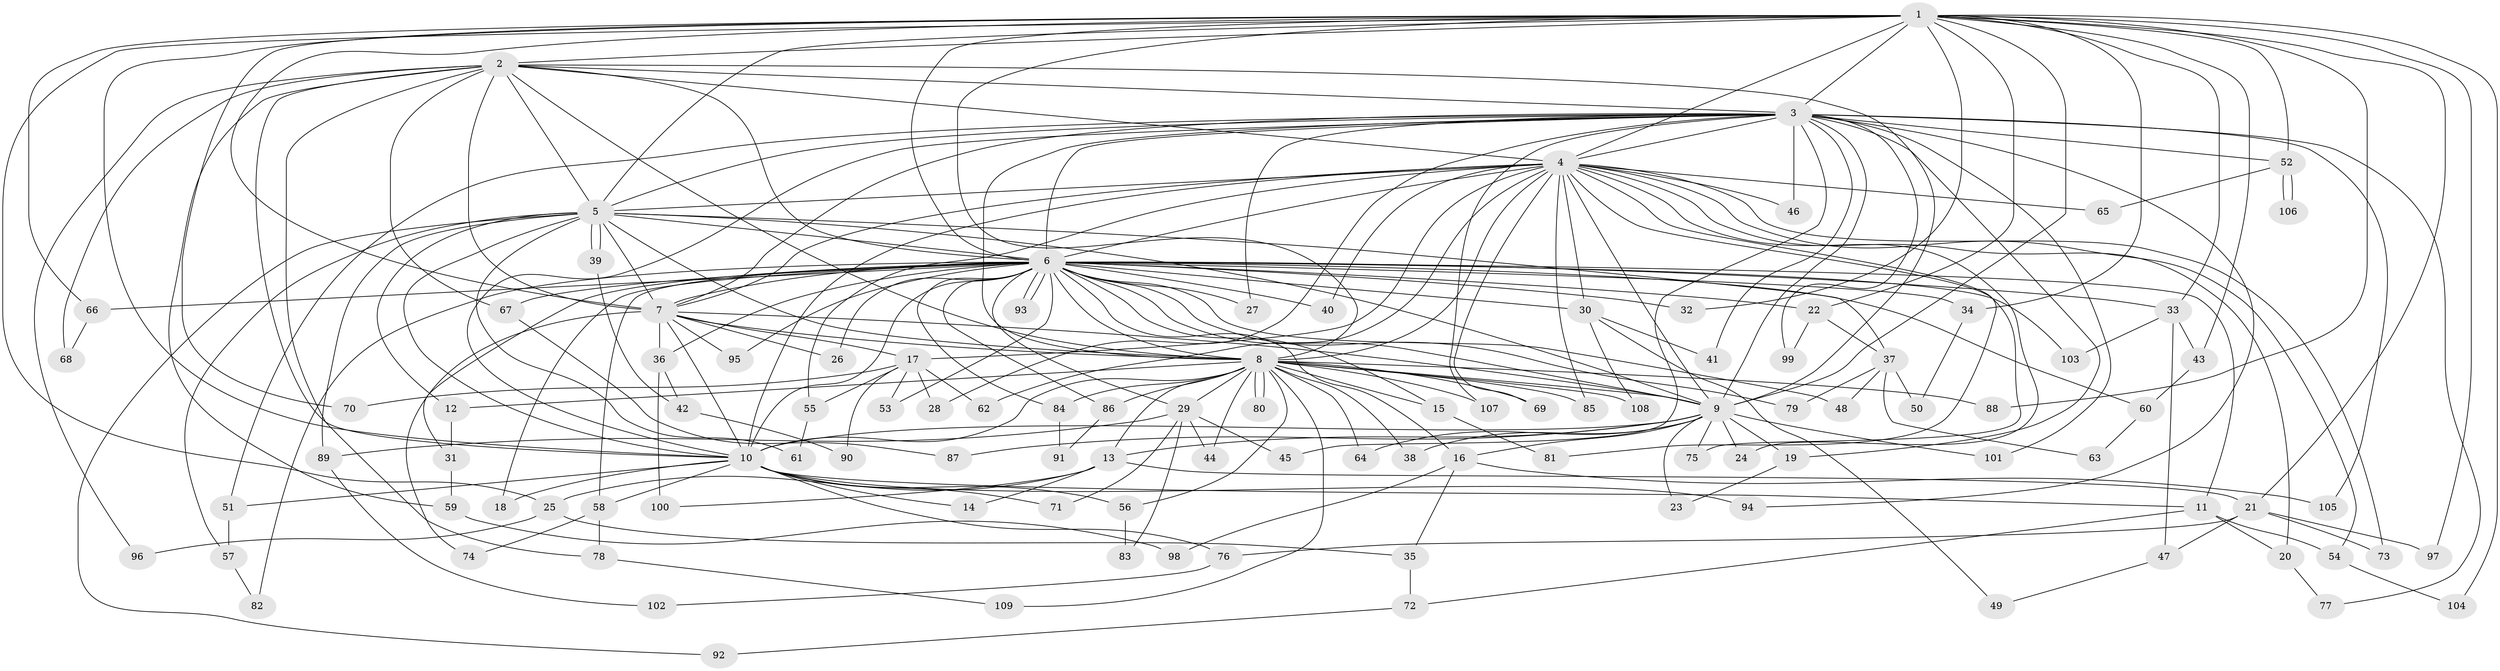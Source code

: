 // coarse degree distribution, {27: 0.018518518518518517, 28: 0.018518518518518517, 2: 0.46296296296296297, 1: 0.25925925925925924, 3: 0.09259259259259259, 6: 0.018518518518518517, 4: 0.018518518518518517, 5: 0.05555555555555555, 10: 0.018518518518518517, 14: 0.018518518518518517, 9: 0.018518518518518517}
// Generated by graph-tools (version 1.1) at 2025/46/03/04/25 21:46:38]
// undirected, 109 vertices, 243 edges
graph export_dot {
graph [start="1"]
  node [color=gray90,style=filled];
  1;
  2;
  3;
  4;
  5;
  6;
  7;
  8;
  9;
  10;
  11;
  12;
  13;
  14;
  15;
  16;
  17;
  18;
  19;
  20;
  21;
  22;
  23;
  24;
  25;
  26;
  27;
  28;
  29;
  30;
  31;
  32;
  33;
  34;
  35;
  36;
  37;
  38;
  39;
  40;
  41;
  42;
  43;
  44;
  45;
  46;
  47;
  48;
  49;
  50;
  51;
  52;
  53;
  54;
  55;
  56;
  57;
  58;
  59;
  60;
  61;
  62;
  63;
  64;
  65;
  66;
  67;
  68;
  69;
  70;
  71;
  72;
  73;
  74;
  75;
  76;
  77;
  78;
  79;
  80;
  81;
  82;
  83;
  84;
  85;
  86;
  87;
  88;
  89;
  90;
  91;
  92;
  93;
  94;
  95;
  96;
  97;
  98;
  99;
  100;
  101;
  102;
  103;
  104;
  105;
  106;
  107;
  108;
  109;
  1 -- 2;
  1 -- 3;
  1 -- 4;
  1 -- 5;
  1 -- 6;
  1 -- 7;
  1 -- 8;
  1 -- 9;
  1 -- 10;
  1 -- 21;
  1 -- 22;
  1 -- 25;
  1 -- 32;
  1 -- 33;
  1 -- 34;
  1 -- 43;
  1 -- 52;
  1 -- 66;
  1 -- 70;
  1 -- 88;
  1 -- 97;
  1 -- 104;
  2 -- 3;
  2 -- 4;
  2 -- 5;
  2 -- 6;
  2 -- 7;
  2 -- 8;
  2 -- 9;
  2 -- 10;
  2 -- 59;
  2 -- 67;
  2 -- 68;
  2 -- 78;
  2 -- 96;
  3 -- 4;
  3 -- 5;
  3 -- 6;
  3 -- 7;
  3 -- 8;
  3 -- 9;
  3 -- 10;
  3 -- 19;
  3 -- 27;
  3 -- 28;
  3 -- 41;
  3 -- 45;
  3 -- 46;
  3 -- 51;
  3 -- 52;
  3 -- 77;
  3 -- 94;
  3 -- 99;
  3 -- 101;
  3 -- 105;
  3 -- 107;
  4 -- 5;
  4 -- 6;
  4 -- 7;
  4 -- 8;
  4 -- 9;
  4 -- 10;
  4 -- 17;
  4 -- 20;
  4 -- 24;
  4 -- 30;
  4 -- 40;
  4 -- 46;
  4 -- 54;
  4 -- 55;
  4 -- 62;
  4 -- 65;
  4 -- 69;
  4 -- 73;
  4 -- 75;
  4 -- 81;
  4 -- 85;
  5 -- 6;
  5 -- 7;
  5 -- 8;
  5 -- 9;
  5 -- 10;
  5 -- 12;
  5 -- 37;
  5 -- 39;
  5 -- 39;
  5 -- 57;
  5 -- 61;
  5 -- 89;
  5 -- 92;
  6 -- 7;
  6 -- 8;
  6 -- 9;
  6 -- 10;
  6 -- 11;
  6 -- 15;
  6 -- 16;
  6 -- 18;
  6 -- 22;
  6 -- 26;
  6 -- 27;
  6 -- 29;
  6 -- 30;
  6 -- 31;
  6 -- 32;
  6 -- 33;
  6 -- 34;
  6 -- 36;
  6 -- 40;
  6 -- 48;
  6 -- 53;
  6 -- 58;
  6 -- 60;
  6 -- 66;
  6 -- 67;
  6 -- 79;
  6 -- 82;
  6 -- 84;
  6 -- 86;
  6 -- 93;
  6 -- 93;
  6 -- 95;
  6 -- 103;
  7 -- 8;
  7 -- 9;
  7 -- 10;
  7 -- 17;
  7 -- 26;
  7 -- 36;
  7 -- 74;
  7 -- 95;
  8 -- 9;
  8 -- 10;
  8 -- 12;
  8 -- 13;
  8 -- 15;
  8 -- 29;
  8 -- 38;
  8 -- 44;
  8 -- 56;
  8 -- 64;
  8 -- 69;
  8 -- 80;
  8 -- 80;
  8 -- 84;
  8 -- 85;
  8 -- 86;
  8 -- 88;
  8 -- 107;
  8 -- 108;
  8 -- 109;
  9 -- 10;
  9 -- 13;
  9 -- 16;
  9 -- 19;
  9 -- 23;
  9 -- 24;
  9 -- 38;
  9 -- 64;
  9 -- 75;
  9 -- 87;
  9 -- 101;
  10 -- 11;
  10 -- 14;
  10 -- 18;
  10 -- 51;
  10 -- 56;
  10 -- 58;
  10 -- 71;
  10 -- 76;
  10 -- 94;
  11 -- 20;
  11 -- 54;
  11 -- 72;
  12 -- 31;
  13 -- 14;
  13 -- 21;
  13 -- 25;
  13 -- 100;
  15 -- 81;
  16 -- 35;
  16 -- 98;
  16 -- 105;
  17 -- 28;
  17 -- 53;
  17 -- 55;
  17 -- 62;
  17 -- 70;
  17 -- 90;
  19 -- 23;
  20 -- 77;
  21 -- 47;
  21 -- 73;
  21 -- 76;
  21 -- 97;
  22 -- 37;
  22 -- 99;
  25 -- 35;
  25 -- 96;
  29 -- 44;
  29 -- 45;
  29 -- 71;
  29 -- 83;
  29 -- 89;
  30 -- 41;
  30 -- 49;
  30 -- 108;
  31 -- 59;
  33 -- 43;
  33 -- 47;
  33 -- 103;
  34 -- 50;
  35 -- 72;
  36 -- 42;
  36 -- 100;
  37 -- 48;
  37 -- 50;
  37 -- 63;
  37 -- 79;
  39 -- 42;
  42 -- 90;
  43 -- 60;
  47 -- 49;
  51 -- 57;
  52 -- 65;
  52 -- 106;
  52 -- 106;
  54 -- 104;
  55 -- 61;
  56 -- 83;
  57 -- 82;
  58 -- 74;
  58 -- 78;
  59 -- 98;
  60 -- 63;
  66 -- 68;
  67 -- 87;
  72 -- 92;
  76 -- 102;
  78 -- 109;
  84 -- 91;
  86 -- 91;
  89 -- 102;
}
